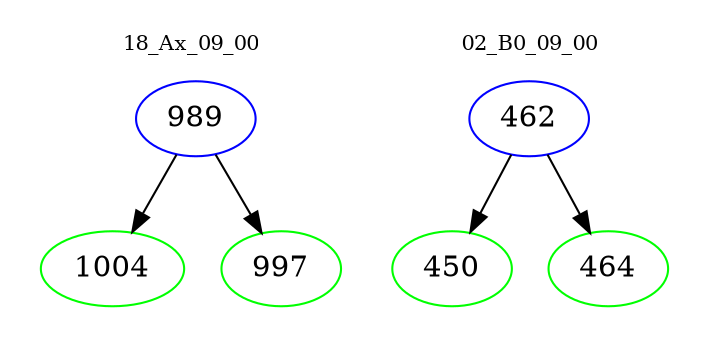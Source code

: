 digraph{
subgraph cluster_0 {
color = white
label = "18_Ax_09_00";
fontsize=10;
T0_989 [label="989", color="blue"]
T0_989 -> T0_1004 [color="black"]
T0_1004 [label="1004", color="green"]
T0_989 -> T0_997 [color="black"]
T0_997 [label="997", color="green"]
}
subgraph cluster_1 {
color = white
label = "02_B0_09_00";
fontsize=10;
T1_462 [label="462", color="blue"]
T1_462 -> T1_450 [color="black"]
T1_450 [label="450", color="green"]
T1_462 -> T1_464 [color="black"]
T1_464 [label="464", color="green"]
}
}
